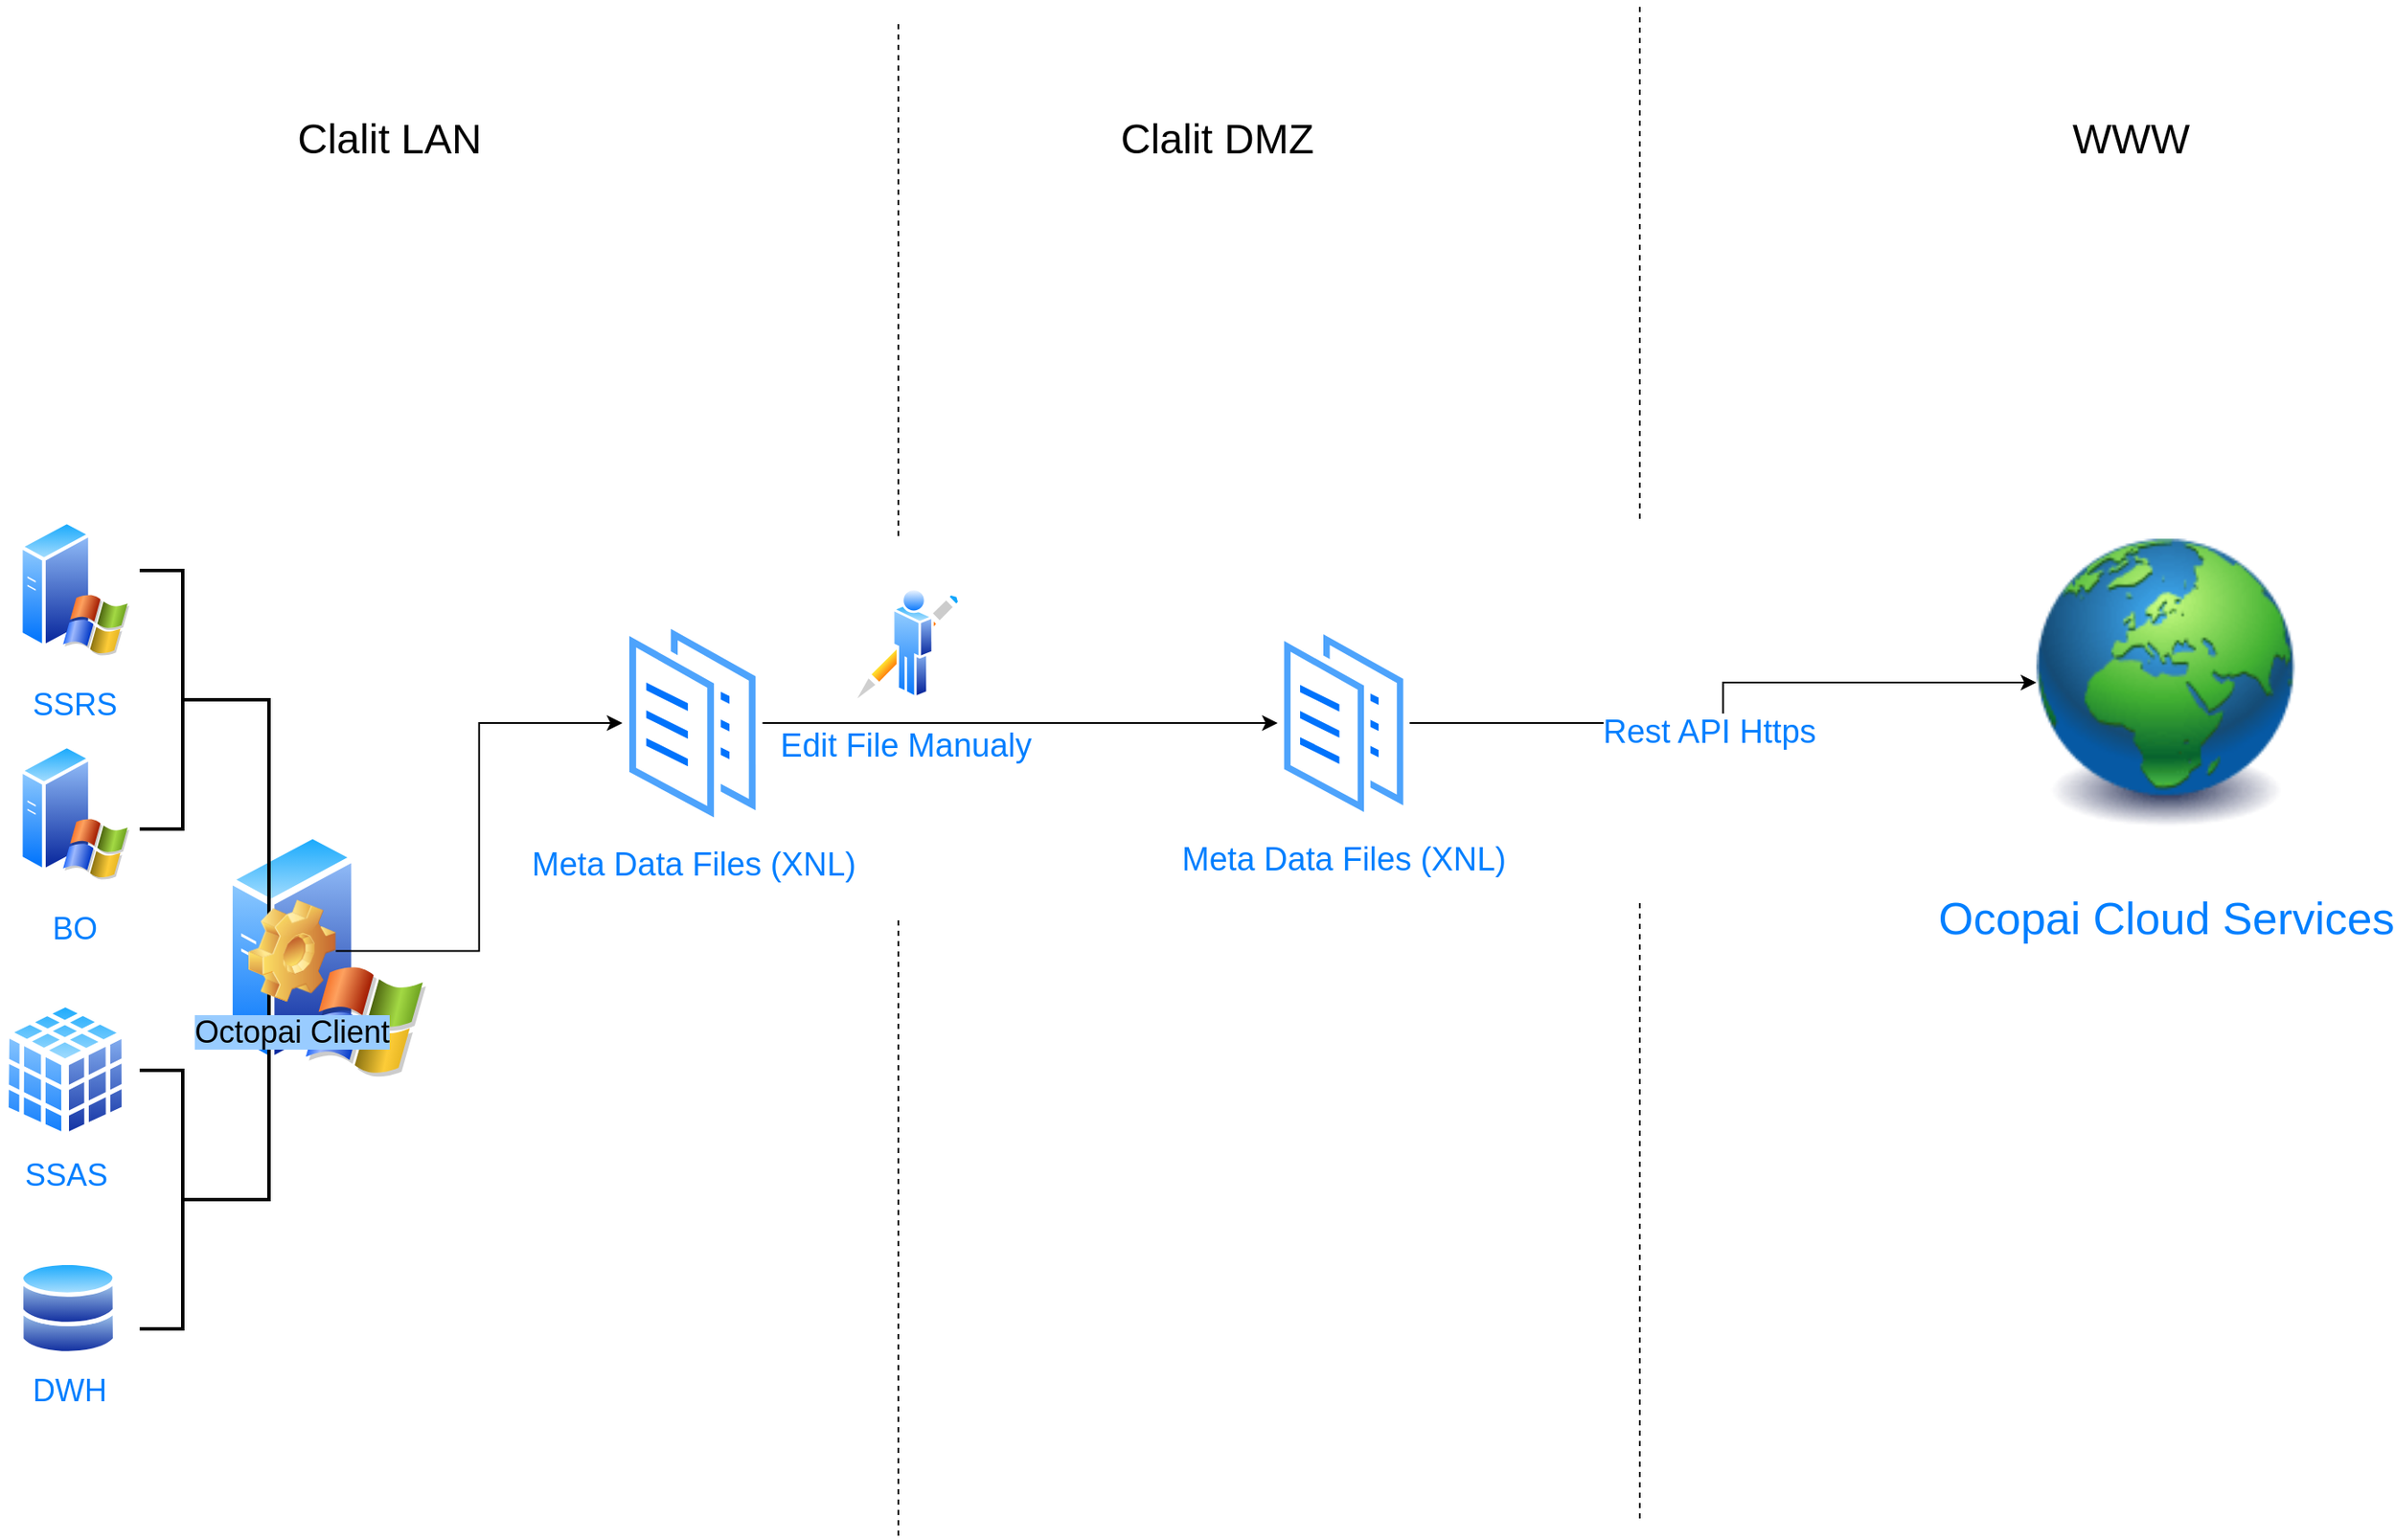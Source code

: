 <mxfile version="20.0.4" type="github">
  <diagram id="ml6yD4MXWTz78irLIN26" name="Page-1">
    <mxGraphModel dx="1182" dy="1884" grid="1" gridSize="10" guides="1" tooltips="1" connect="1" arrows="1" fold="1" page="1" pageScale="1" pageWidth="827" pageHeight="1169" math="0" shadow="0">
      <root>
        <mxCell id="0" />
        <mxCell id="1" parent="0" />
        <mxCell id="22I-IXrSH_mHEWu6mfq9-25" value="" style="aspect=fixed;perimeter=ellipsePerimeter;html=1;align=center;shadow=0;dashed=0;spacingTop=3;image;image=img/lib/active_directory/windows_server_2.svg;fontSize=19;fontColor=#007FFF;" vertex="1" parent="1">
          <mxGeometry x="170" y="-570" width="116" height="145" as="geometry" />
        </mxCell>
        <mxCell id="eDH6uzZkMYXaJ3Jsk58M-5" value="&lt;font style=&quot;font-size: 24px&quot;&gt;Clalit LAN&lt;/font&gt;" style="text;html=1;strokeColor=none;fillColor=none;align=center;verticalAlign=middle;whiteSpace=wrap;rounded=0;" parent="1" vertex="1">
          <mxGeometry x="200" y="-980" width="130" height="20" as="geometry" />
        </mxCell>
        <mxCell id="eDH6uzZkMYXaJ3Jsk58M-6" value="&lt;font style=&quot;font-size: 18px;&quot;&gt;SSRS&lt;/font&gt;" style="aspect=fixed;perimeter=ellipsePerimeter;html=1;align=center;shadow=0;dashed=0;spacingTop=3;image;image=img/lib/active_directory/windows_server_2.svg;strokeWidth=2;fontSize=26;fontColor=#007FFF;" parent="1" vertex="1">
          <mxGeometry x="50" y="-750" width="64" height="80" as="geometry" />
        </mxCell>
        <mxCell id="eDH6uzZkMYXaJ3Jsk58M-13" value="&lt;font style=&quot;font-size: 26px&quot;&gt;Ocopai Cloud Services&lt;/font&gt;" style="image;html=1;image=img/lib/clip_art/general/Earth_globe_128x128.png;strokeWidth=2;fontSize=12;fontColor=#007FFF;" parent="1" vertex="1">
          <mxGeometry x="1220" y="-770" width="150" height="230" as="geometry" />
        </mxCell>
        <mxCell id="eDH6uzZkMYXaJ3Jsk58M-29" value="&lt;font style=&quot;font-size: 24px&quot;&gt;Clalit DMZ&lt;/font&gt;" style="text;html=1;strokeColor=none;fillColor=none;align=center;verticalAlign=middle;whiteSpace=wrap;rounded=0;" parent="1" vertex="1">
          <mxGeometry x="680" y="-980" width="130" height="20" as="geometry" />
        </mxCell>
        <mxCell id="eDH6uzZkMYXaJ3Jsk58M-33" value="" style="endArrow=none;dashed=1;html=1;" parent="1" edge="1">
          <mxGeometry width="50" height="50" relative="1" as="geometry">
            <mxPoint x="560" y="-740" as="sourcePoint" />
            <mxPoint x="560" y="-1040" as="targetPoint" />
          </mxGeometry>
        </mxCell>
        <mxCell id="eDH6uzZkMYXaJ3Jsk58M-35" value="" style="endArrow=none;dashed=1;html=1;" parent="1" edge="1">
          <mxGeometry width="50" height="50" relative="1" as="geometry">
            <mxPoint x="560" y="-160" as="sourcePoint" />
            <mxPoint x="560" y="-520" as="targetPoint" />
          </mxGeometry>
        </mxCell>
        <mxCell id="mlHL1zwBbmcFSC8sYMSW-14" value="&lt;font style=&quot;font-size: 24px&quot;&gt;WWW&lt;/font&gt;" style="text;html=1;strokeColor=none;fillColor=none;align=center;verticalAlign=middle;whiteSpace=wrap;rounded=0;" parent="1" vertex="1">
          <mxGeometry x="1210" y="-980" width="130" height="20" as="geometry" />
        </mxCell>
        <mxCell id="22I-IXrSH_mHEWu6mfq9-23" style="edgeStyle=orthogonalEdgeStyle;rounded=0;orthogonalLoop=1;jettySize=auto;html=1;fontSize=19;fontColor=#007FFF;" edge="1" parent="1" source="22I-IXrSH_mHEWu6mfq9-1" target="eDH6uzZkMYXaJ3Jsk58M-13">
          <mxGeometry relative="1" as="geometry" />
        </mxCell>
        <mxCell id="22I-IXrSH_mHEWu6mfq9-24" value="Rest API Https" style="edgeLabel;html=1;align=center;verticalAlign=middle;resizable=0;points=[];fontSize=19;fontColor=#007FFF;" vertex="1" connectable="0" parent="22I-IXrSH_mHEWu6mfq9-23">
          <mxGeometry x="-0.103" y="-4" relative="1" as="geometry">
            <mxPoint y="1" as="offset" />
          </mxGeometry>
        </mxCell>
        <mxCell id="22I-IXrSH_mHEWu6mfq9-1" value="&lt;span style=&quot;color: rgb(0, 127, 255); font-size: 19px;&quot;&gt;Meta Data Files (XNL)&lt;/span&gt;" style="aspect=fixed;perimeter=ellipsePerimeter;html=1;align=center;shadow=0;dashed=0;spacingTop=3;image;image=img/lib/active_directory/documents.svg;" vertex="1" parent="1">
          <mxGeometry x="780" y="-689.5" width="76.56" height="116" as="geometry" />
        </mxCell>
        <mxCell id="22I-IXrSH_mHEWu6mfq9-8" style="edgeStyle=orthogonalEdgeStyle;rounded=0;orthogonalLoop=1;jettySize=auto;html=1;entryX=0;entryY=0.5;entryDx=0;entryDy=0;fontSize=18;" edge="1" parent="1" source="22I-IXrSH_mHEWu6mfq9-2" target="22I-IXrSH_mHEWu6mfq9-1">
          <mxGeometry relative="1" as="geometry" />
        </mxCell>
        <mxCell id="22I-IXrSH_mHEWu6mfq9-2" value="&lt;font color=&quot;#007fff&quot; style=&quot;font-size: 19px;&quot;&gt;Meta Data Files (XNL)&lt;/font&gt;" style="aspect=fixed;perimeter=ellipsePerimeter;html=1;align=center;shadow=0;dashed=0;spacingTop=3;image;image=img/lib/active_directory/documents.svg;" vertex="1" parent="1">
          <mxGeometry x="400" y="-693" width="81.18" height="123" as="geometry" />
        </mxCell>
        <mxCell id="22I-IXrSH_mHEWu6mfq9-7" value="&lt;font style=&quot;font-size: 18px;&quot;&gt;BO&lt;/font&gt;" style="aspect=fixed;perimeter=ellipsePerimeter;html=1;align=center;shadow=0;dashed=0;spacingTop=3;image;image=img/lib/active_directory/windows_server_2.svg;strokeWidth=2;fontSize=26;fontColor=#007FFF;" vertex="1" parent="1">
          <mxGeometry x="50" y="-620" width="64" height="80" as="geometry" />
        </mxCell>
        <mxCell id="22I-IXrSH_mHEWu6mfq9-9" value="&lt;font color=&quot;#007fff&quot;&gt;SSAS&lt;/font&gt;" style="aspect=fixed;perimeter=ellipsePerimeter;html=1;align=center;shadow=0;dashed=0;spacingTop=3;image;image=img/lib/active_directory/database_cube.svg;fontSize=18;" vertex="1" parent="1">
          <mxGeometry x="39.5" y="-471.47" width="74.5" height="82.78" as="geometry" />
        </mxCell>
        <mxCell id="22I-IXrSH_mHEWu6mfq9-13" value="DWH" style="aspect=fixed;perimeter=ellipsePerimeter;html=1;align=center;shadow=0;dashed=0;spacingTop=3;image;image=img/lib/active_directory/databases.svg;fontSize=18;fontColor=#007FFF;" vertex="1" parent="1">
          <mxGeometry x="50" y="-320" width="57" height="55.86" as="geometry" />
        </mxCell>
        <mxCell id="22I-IXrSH_mHEWu6mfq9-14" value="" style="strokeWidth=2;html=1;shape=mxgraph.flowchart.annotation_2;align=left;labelPosition=right;pointerEvents=1;fontSize=18;fontColor=#007FFF;rotation=-180;" vertex="1" parent="1">
          <mxGeometry x="120" y="-720" width="50" height="150" as="geometry" />
        </mxCell>
        <mxCell id="22I-IXrSH_mHEWu6mfq9-15" value="" style="strokeWidth=2;html=1;shape=mxgraph.flowchart.annotation_2;align=left;labelPosition=right;pointerEvents=1;fontSize=18;fontColor=#007FFF;rotation=-180;" vertex="1" parent="1">
          <mxGeometry x="120" y="-430" width="50" height="150" as="geometry" />
        </mxCell>
        <mxCell id="22I-IXrSH_mHEWu6mfq9-16" value="" style="strokeWidth=2;html=1;shape=mxgraph.flowchart.annotation_2;align=left;labelPosition=right;pointerEvents=1;fontSize=18;fontColor=#007FFF;rotation=-180;" vertex="1" parent="1">
          <mxGeometry x="170" y="-645" width="50" height="290" as="geometry" />
        </mxCell>
        <mxCell id="22I-IXrSH_mHEWu6mfq9-19" value="" style="edgeStyle=orthogonalEdgeStyle;rounded=0;orthogonalLoop=1;jettySize=auto;html=1;fontSize=18;fontColor=#007FFF;entryX=0;entryY=0.5;entryDx=0;entryDy=0;" edge="1" parent="1" source="22I-IXrSH_mHEWu6mfq9-17" target="22I-IXrSH_mHEWu6mfq9-2">
          <mxGeometry relative="1" as="geometry">
            <mxPoint x="311" y="-500" as="targetPoint" />
          </mxGeometry>
        </mxCell>
        <mxCell id="22I-IXrSH_mHEWu6mfq9-17" value="&lt;font style=&quot;background-color: rgb(153, 204, 255);&quot; color=&quot;#000000&quot;&gt;Octopai Client&lt;/font&gt;" style="shape=image;html=1;verticalLabelPosition=bottom;verticalAlign=top;imageAspect=1;aspect=fixed;image=img/clipart/Gear_128x128.png;fontSize=18;fontColor=#007FFF;" vertex="1" parent="1">
          <mxGeometry x="183" y="-529" width="50.72" height="59.5" as="geometry" />
        </mxCell>
        <mxCell id="22I-IXrSH_mHEWu6mfq9-20" value="Edit File Manualy" style="aspect=fixed;perimeter=ellipsePerimeter;html=1;align=center;shadow=0;dashed=0;spacingTop=3;image;image=img/lib/active_directory/writer.svg;fontSize=19;fontColor=#007FFF;" vertex="1" parent="1">
          <mxGeometry x="530" y="-710" width="68" height="70.83" as="geometry" />
        </mxCell>
        <mxCell id="22I-IXrSH_mHEWu6mfq9-21" value="" style="endArrow=none;dashed=1;html=1;" edge="1" parent="1">
          <mxGeometry width="50" height="50" relative="1" as="geometry">
            <mxPoint x="990" y="-750" as="sourcePoint" />
            <mxPoint x="990" y="-1050" as="targetPoint" />
          </mxGeometry>
        </mxCell>
        <mxCell id="22I-IXrSH_mHEWu6mfq9-22" value="" style="endArrow=none;dashed=1;html=1;" edge="1" parent="1">
          <mxGeometry width="50" height="50" relative="1" as="geometry">
            <mxPoint x="990" y="-170" as="sourcePoint" />
            <mxPoint x="990" y="-530" as="targetPoint" />
          </mxGeometry>
        </mxCell>
      </root>
    </mxGraphModel>
  </diagram>
</mxfile>
